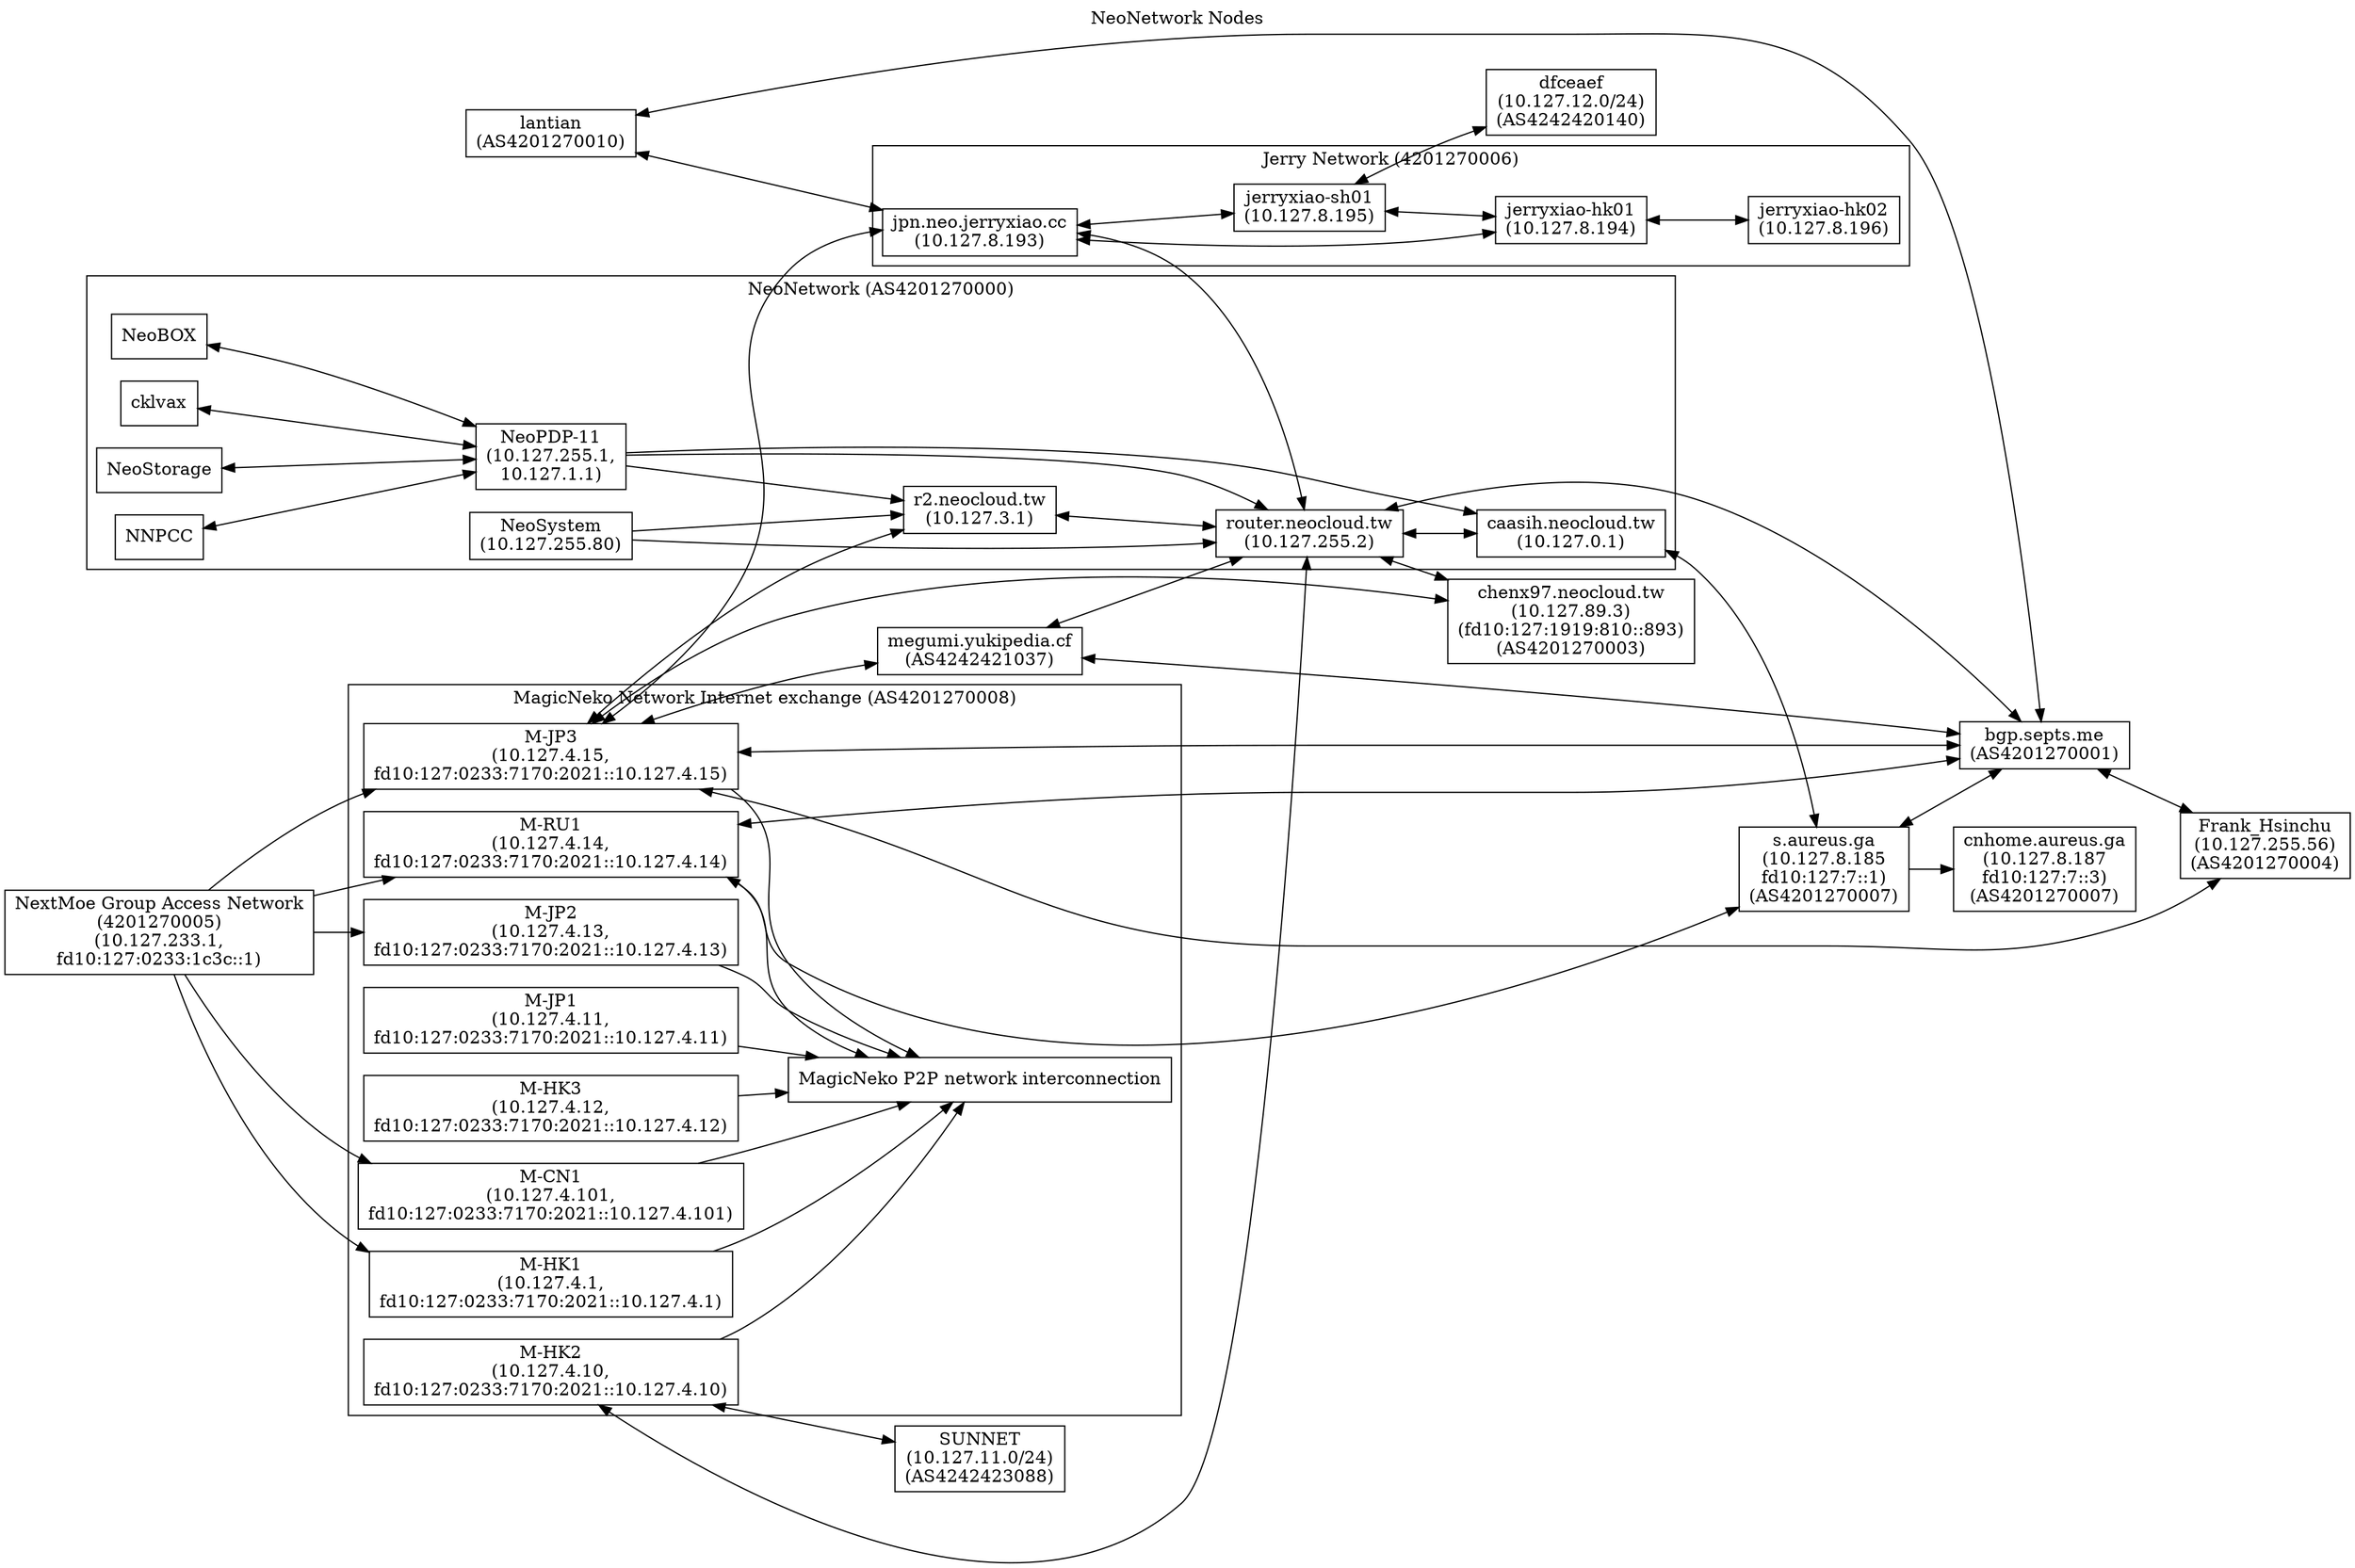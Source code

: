 digraph "NeoNetwork Nodes"
{
	label="NeoNetwork Nodes";
	labelloc="t";
	rankdir=LR;
	node [shape=box]
	c [label="caasih.neocloud.tw\n(10.127.0.1)"]
	ucbvax [label="router.neocloud.tw\n(10.127.255.2)"]
	np11 [label="NeoPDP-11\n(10.127.255.1,\n10.127.1.1)"]
	ns [label="NeoSystem\n(10.127.255.80)"]
	megumiLHS [label="megumi.yukipedia.cf\n(AS4242421037)"]
	pan [label="r2.neocloud.tw\n(10.127.3.1)"]
	icecat_Explosion [label="MagicNeko P2P network interconnection"]
	icecat_Notebook [label="NextMoe Group Access Network\n(4201270005)\n(10.127.233.1,\nfd10:127:0233:1c3c::1)"]
	magicneko_HK01 [label="M-HK1\n(10.127.4.1,\nfd10:127:0233:7170:2021::10.127.4.1)"]
	magicneko_HK02 [label="M-HK2\n(10.127.4.10,\nfd10:127:0233:7170:2021::10.127.4.10)"]
	magicneko_JP01 [label="M-JP1\n(10.127.4.11,\nfd10:127:0233:7170:2021::10.127.4.11)"]
	magicneko_HK03 [label="M-HK3\n(10.127.4.12,\nfd10:127:0233:7170:2021::10.127.4.12)"]
	magicneko_JP02 [label="M-JP2\n(10.127.4.13,\nfd10:127:0233:7170:2021::10.127.4.13)"]
	magicneko_RU01 [label="M-RU1\n(10.127.4.14,\nfd10:127:0233:7170:2021::10.127.4.14)"]
	magicneko_JP03 [label="M-JP3\n(10.127.4.15,\nfd10:127:0233:7170:2021::10.127.4.15)"]
	magicneko_CN01 [label="M-CN1\n(10.127.4.101,\nfd10:127:0233:7170:2021::10.127.4.101)"]
	staph [label="s.aureus.ga\n(10.127.8.185\nfd10:127:7::1)\n(AS4201270007)"]
	staph_CN [label="cnhome.aureus.ga\n(10.127.8.187\nfd10:127:7::3)\n(AS4201270007)"]
	chenx97 [label="chenx97.neocloud.tw\n(10.127.89.3)\n(fd10:127:1919:810::893)\n(AS4201270003)"]
	JerryXiao [label="jpn.neo.jerryxiao.cc\n(10.127.8.193)"]
	JerryXiao_SH01 [label="jerryxiao-sh01\n(10.127.8.195)"]
	JerryXiao_HK01 [label="jerryxiao-hk01\n(10.127.8.194)"]
	JerryXiao_HK02 [label="jerryxiao-hk02\n(10.127.8.196)"]
	septs [label="bgp.septs.me\n(AS4201270001)"]
	lantian [label="lantian\n(AS4201270010)"]
	dfceaef [label="dfceaef\n(10.127.12.0/24)\n(AS4242420140)"]
	SUNNET [label="SUNNET\n(10.127.11.0/24)\n(AS4242423088)"]
	frank_hsinchu [label="Frank_Hsinchu\n(10.127.255.56)\n(AS4201270004)"]

	subgraph cluster_AS4201270000
	{
		label = "NeoNetwork (AS4201270000)";

		NNPCC -> np11 [dir=both]
		NeoBOX -> np11 [dir=both]
		cklvax -> np11 [dir=both]
		NeoStorage -> np11 [dir=both]
		np11 -> ucbvax
		np11 -> pan
		np11 -> c
		ucbvax -> c [dir=both]
		ns -> ucbvax
		ns -> pan
		pan -> ucbvax [dir=both]
	}

	megumiLHS -> ucbvax [dir=both]
	magicneko_HK02 -> ucbvax [dir=both]
	c -> staph [dir=both]
	staph -> staph_CN
	ucbvax -> chenx97 [dir=both]

	subgraph cluster_4201270008
	{
		label="MagicNeko Network Internet exchange (AS4201270008)";

		magicneko_HK01 -> icecat_Explosion
		magicneko_HK02 -> icecat_Explosion
		magicneko_JP01 -> icecat_Explosion
		magicneko_HK03 -> icecat_Explosion
		magicneko_JP02 -> icecat_Explosion
		magicneko_RU01 -> icecat_Explosion
		magicneko_JP03 -> icecat_Explosion
		magicneko_CN01 -> icecat_Explosion
	}

	subgraph cluster_4201270006
	{
		label="Jerry Network (4201270006)";

		JerryXiao -> JerryXiao_SH01 [dir=both]
		JerryXiao -> JerryXiao_HK01 [dir=both]
		JerryXiao_SH01 -> JerryXiao_HK01 [dir=both]
		JerryXiao_HK01 -> JerryXiao_HK02 [dir=both]
	}

	JerryXiao -> ucbvax [dir=both]
	JerryXiao_SH01 -> dfceaef [dir=both]
	magicneko_JP03 -> JerryXiao [dir=both]
	lantian -> septs [dir=both]
	lantian -> JerryXiao [dir=both]
	magicneko_JP03 -> septs [dir=both]
	staph -> septs [dir=both]
	ucbvax -> septs [dir=both]
	magicneko_JP03 -> chenx97 [dir=both]
	magicneko_RU01 -> staph [dir=both]
	megumiLHS -> septs [dir=both]
	magicneko_HK02 -> SUNNET [dir=both]
	magicneko_RU01 -> septs [dir=both]
	magicneko_JP03 -> megumiLHS [dir=both]
	magicneko_JP03 -> frank_hsinchu [dir=both]
	septs	->	frank_hsinchu	[dir=both]
	icecat_Notebook -> magicneko_HK01
	icecat_Notebook -> magicneko_JP03
	icecat_Notebook -> magicneko_RU01
	icecat_Notebook -> magicneko_CN01
	icecat_Notebook -> magicneko_JP02
	pan -> magicneko_JP03 [dir=both]
}
